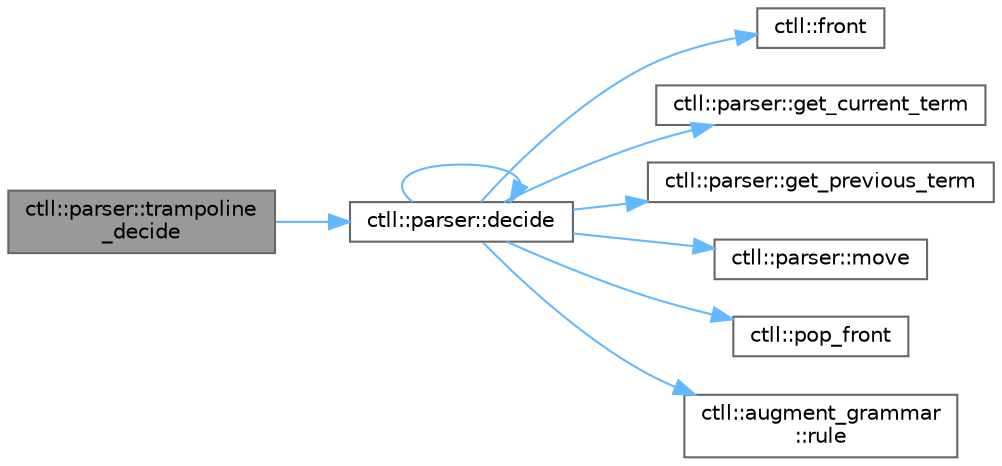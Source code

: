 digraph "ctll::parser::trampoline_decide"
{
 // LATEX_PDF_SIZE
  bgcolor="transparent";
  edge [fontname=Helvetica,fontsize=10,labelfontname=Helvetica,labelfontsize=10];
  node [fontname=Helvetica,fontsize=10,shape=box,height=0.2,width=0.4];
  rankdir="LR";
  Node1 [id="Node000001",label="ctll::parser::trampoline\l_decide",height=0.2,width=0.4,color="gray40", fillcolor="grey60", style="filled", fontcolor="black",tooltip=" "];
  Node1 -> Node2 [id="edge1_Node000001_Node000002",color="steelblue1",style="solid",tooltip=" "];
  Node2 [id="Node000002",label="ctll::parser::decide",height=0.2,width=0.4,color="grey40", fillcolor="white", style="filled",URL="$structctll_1_1parser.html#a6db8f41776fbf2a34427a0cb3f45e032",tooltip=" "];
  Node2 -> Node2 [id="edge2_Node000002_Node000002",color="steelblue1",style="solid",tooltip=" "];
  Node2 -> Node3 [id="edge3_Node000002_Node000003",color="steelblue1",style="solid",tooltip=" "];
  Node3 [id="Node000003",label="ctll::front",height=0.2,width=0.4,color="grey40", fillcolor="white", style="filled",URL="$namespacectll.html#a8689262b792ec10fdd8e8a6693d46c31",tooltip=" "];
  Node2 -> Node4 [id="edge4_Node000002_Node000004",color="steelblue1",style="solid",tooltip=" "];
  Node4 [id="Node000004",label="ctll::parser::get_current_term",height=0.2,width=0.4,color="grey40", fillcolor="white", style="filled",URL="$structctll_1_1parser.html#af5938ba6b44c8957a72d8701afee1d64",tooltip=" "];
  Node2 -> Node5 [id="edge5_Node000002_Node000005",color="steelblue1",style="solid",tooltip=" "];
  Node5 [id="Node000005",label="ctll::parser::get_previous_term",height=0.2,width=0.4,color="grey40", fillcolor="white", style="filled",URL="$structctll_1_1parser.html#af250b717016144a086a490567f4e2b76",tooltip=" "];
  Node2 -> Node6 [id="edge6_Node000002_Node000006",color="steelblue1",style="solid",tooltip=" "];
  Node6 [id="Node000006",label="ctll::parser::move",height=0.2,width=0.4,color="grey40", fillcolor="white", style="filled",URL="$structctll_1_1parser.html#a5507bc472f69db9d154e9948cc69e3aa",tooltip=" "];
  Node2 -> Node7 [id="edge7_Node000002_Node000007",color="steelblue1",style="solid",tooltip=" "];
  Node7 [id="Node000007",label="ctll::pop_front",height=0.2,width=0.4,color="grey40", fillcolor="white", style="filled",URL="$namespacectll.html#a74356f40d41d546c6688515b4f92e6ce",tooltip=" "];
  Node2 -> Node8 [id="edge8_Node000002_Node000008",color="steelblue1",style="solid",tooltip=" "];
  Node8 [id="Node000008",label="ctll::augment_grammar\l::rule",height=0.2,width=0.4,color="grey40", fillcolor="white", style="filled",URL="$structctll_1_1augment__grammar.html#a3379d660356eab510ea1f3af7a639065",tooltip=" "];
}
